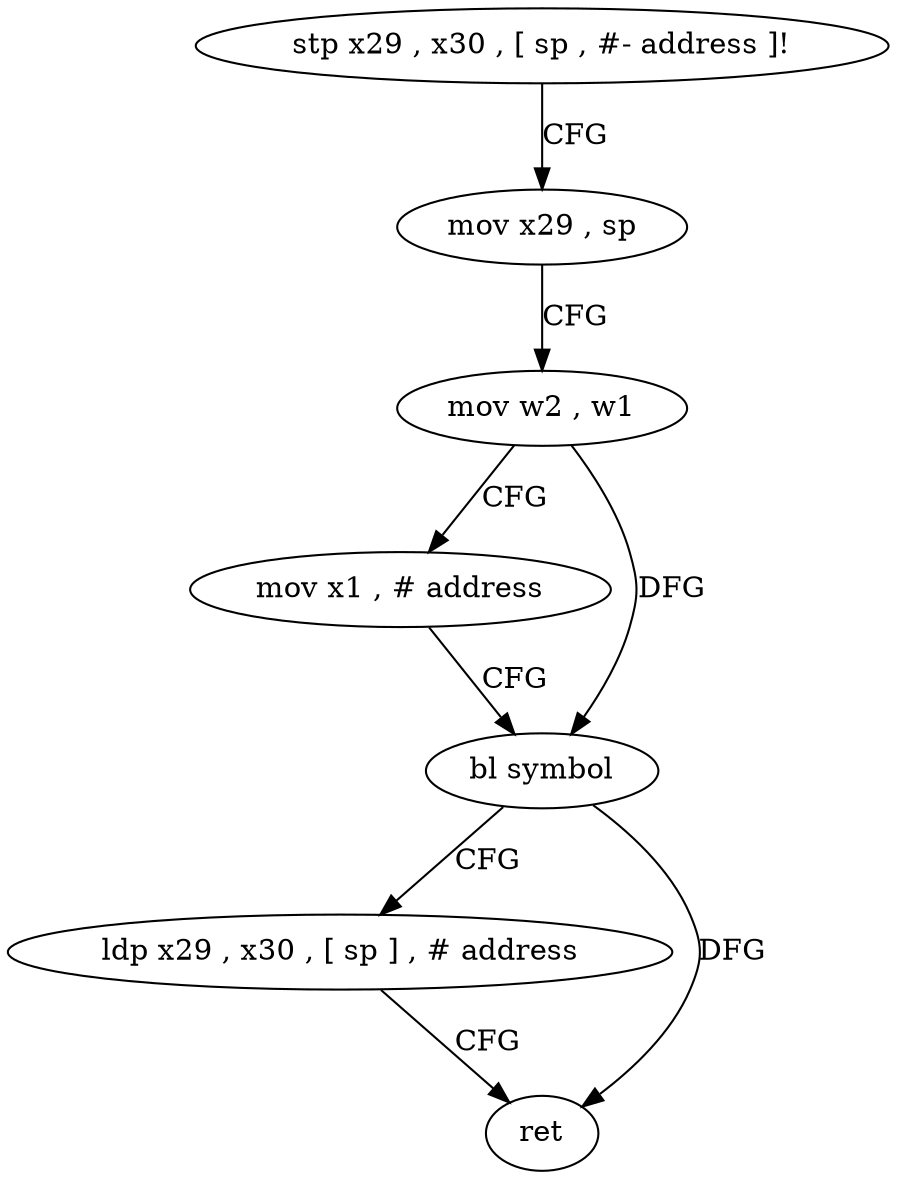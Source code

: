 digraph "func" {
"4318468" [label = "stp x29 , x30 , [ sp , #- address ]!" ]
"4318472" [label = "mov x29 , sp" ]
"4318476" [label = "mov w2 , w1" ]
"4318480" [label = "mov x1 , # address" ]
"4318484" [label = "bl symbol" ]
"4318488" [label = "ldp x29 , x30 , [ sp ] , # address" ]
"4318492" [label = "ret" ]
"4318468" -> "4318472" [ label = "CFG" ]
"4318472" -> "4318476" [ label = "CFG" ]
"4318476" -> "4318480" [ label = "CFG" ]
"4318476" -> "4318484" [ label = "DFG" ]
"4318480" -> "4318484" [ label = "CFG" ]
"4318484" -> "4318488" [ label = "CFG" ]
"4318484" -> "4318492" [ label = "DFG" ]
"4318488" -> "4318492" [ label = "CFG" ]
}
